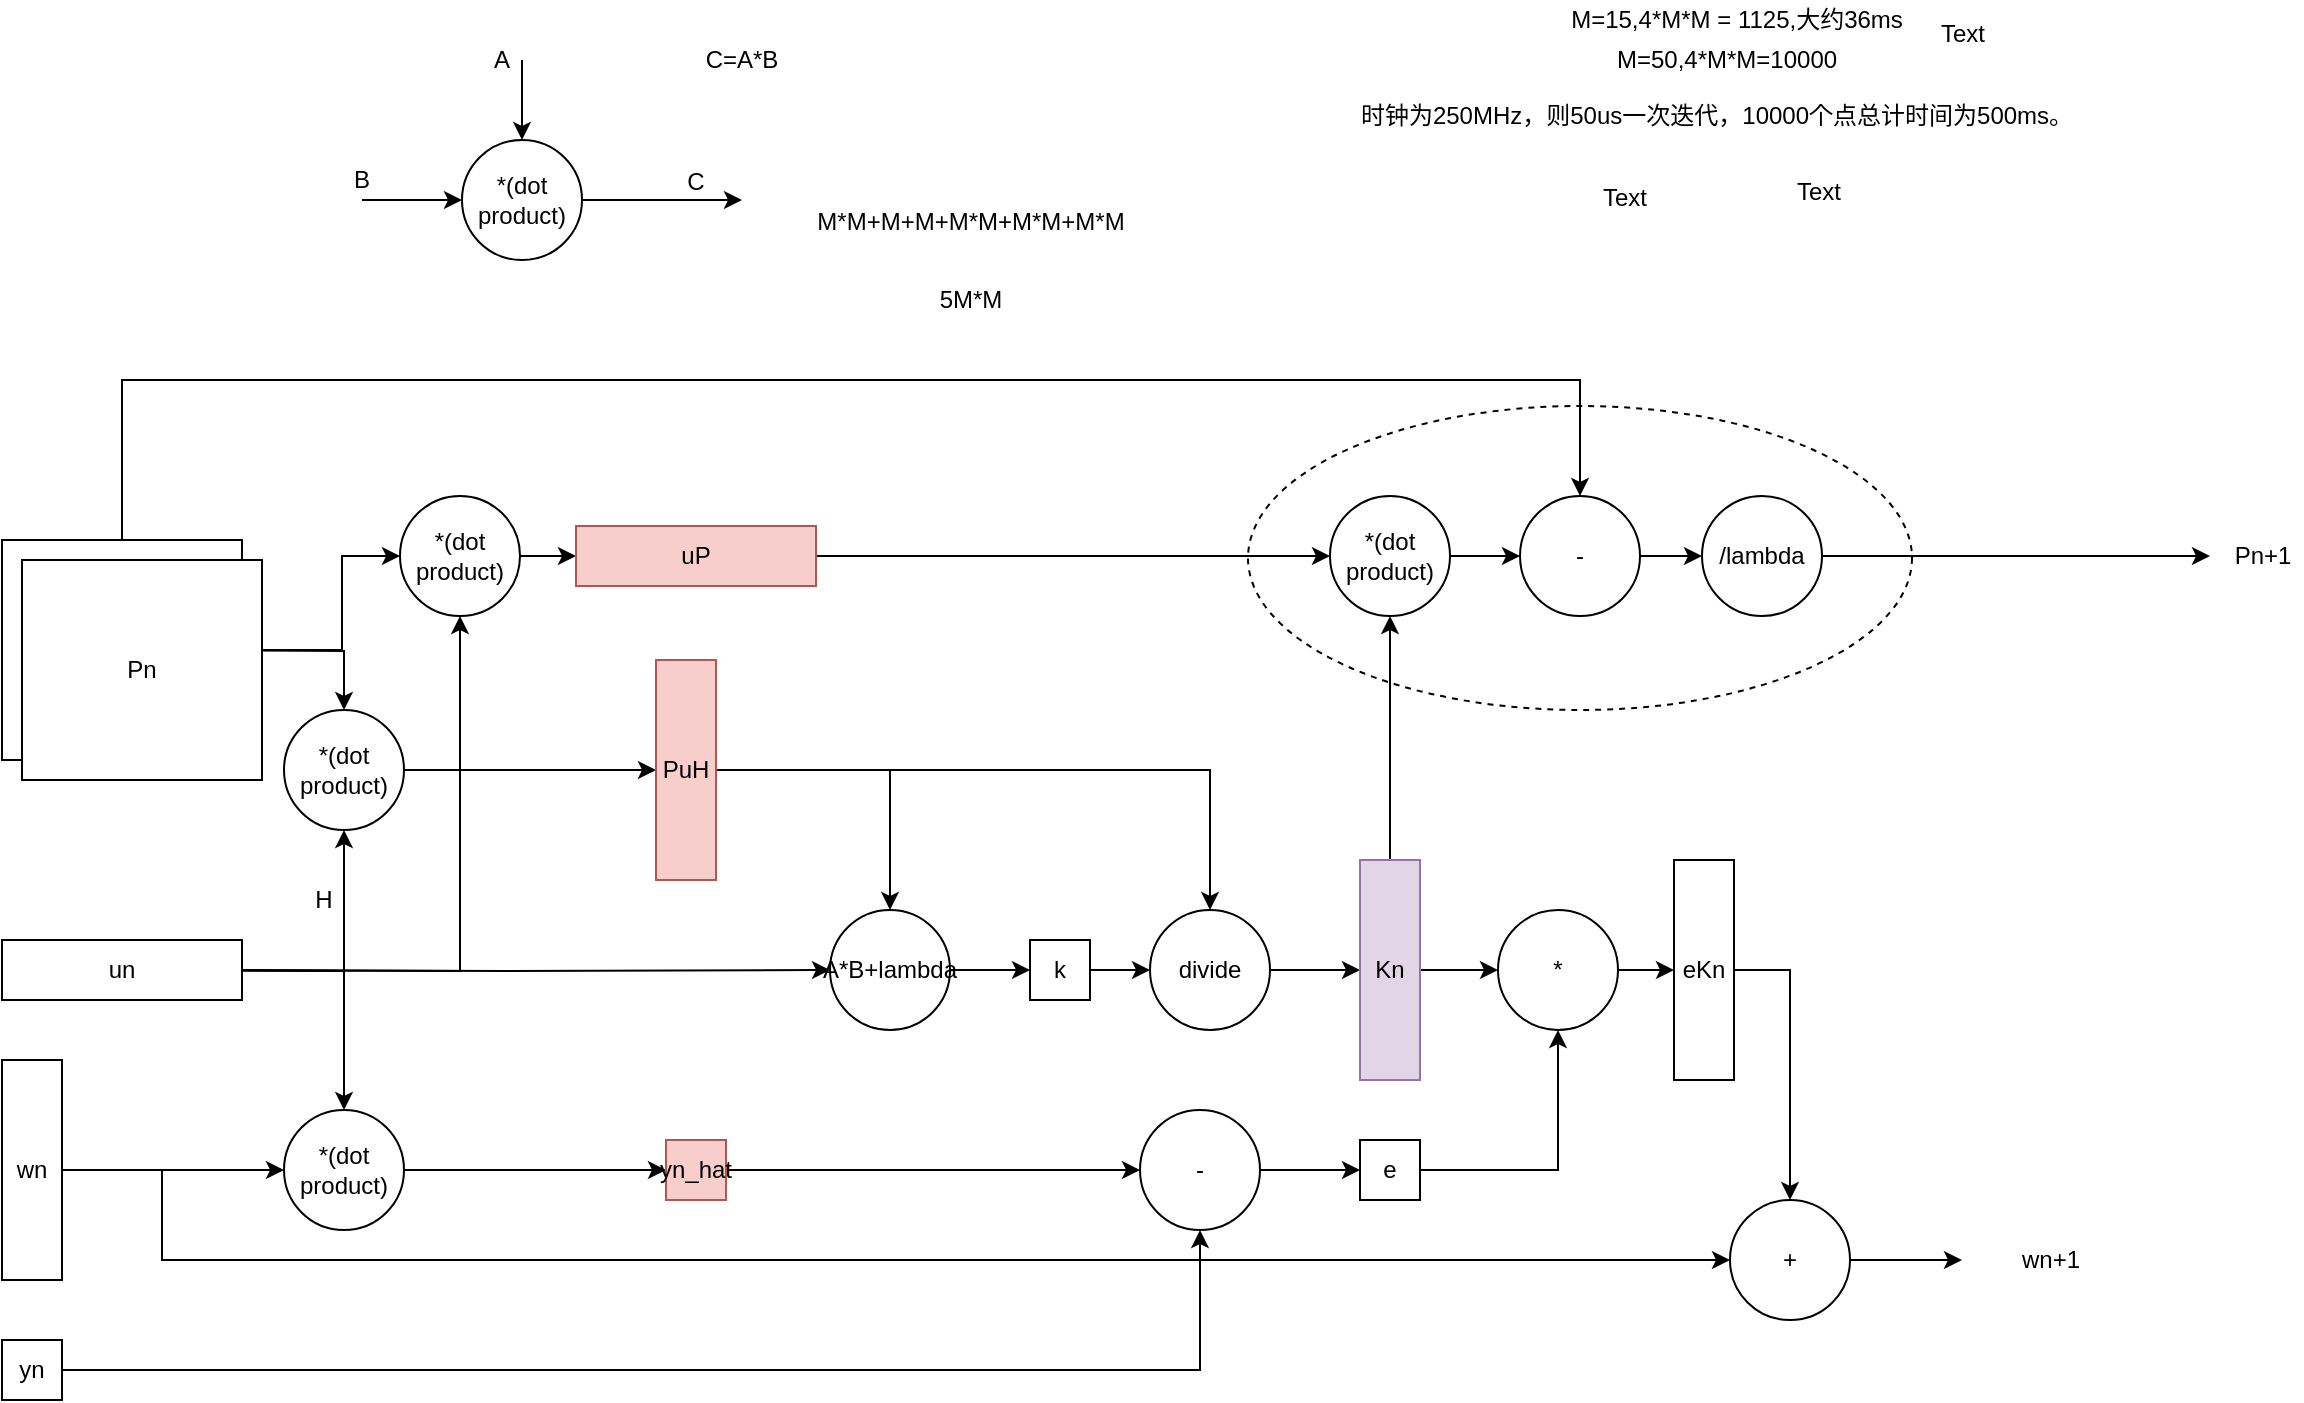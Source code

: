 <mxfile version="12.8.8" type="github">
  <diagram id="162ahH6TOwHkFFG7bQDZ" name="Page-1">
    <mxGraphModel dx="1422" dy="839" grid="1" gridSize="10" guides="1" tooltips="1" connect="1" arrows="1" fold="1" page="1" pageScale="1" pageWidth="1169" pageHeight="827" math="0" shadow="0">
      <root>
        <mxCell id="0" />
        <mxCell id="1" parent="0" />
        <mxCell id="3Qr4NYU3PoRgxUEai59K-22" style="edgeStyle=orthogonalEdgeStyle;rounded=0;orthogonalLoop=1;jettySize=auto;html=1;exitX=1;exitY=0.5;exitDx=0;exitDy=0;entryX=0.5;entryY=1;entryDx=0;entryDy=0;" parent="1" source="3Qr4NYU3PoRgxUEai59K-2" target="3Qr4NYU3PoRgxUEai59K-3" edge="1">
          <mxGeometry relative="1" as="geometry" />
        </mxCell>
        <mxCell id="3Qr4NYU3PoRgxUEai59K-2" value="yn" style="rounded=0;whiteSpace=wrap;html=1;" parent="1" vertex="1">
          <mxGeometry y="720" width="30" height="30" as="geometry" />
        </mxCell>
        <mxCell id="3Qr4NYU3PoRgxUEai59K-45" value="" style="edgeStyle=orthogonalEdgeStyle;rounded=0;orthogonalLoop=1;jettySize=auto;html=1;entryX=0;entryY=0.5;entryDx=0;entryDy=0;" parent="1" source="3Qr4NYU3PoRgxUEai59K-3" target="3Qr4NYU3PoRgxUEai59K-46" edge="1">
          <mxGeometry relative="1" as="geometry">
            <mxPoint x="709" y="635" as="targetPoint" />
          </mxGeometry>
        </mxCell>
        <mxCell id="3Qr4NYU3PoRgxUEai59K-3" value="-" style="ellipse;whiteSpace=wrap;html=1;aspect=fixed;" parent="1" vertex="1">
          <mxGeometry x="569" y="605" width="60" height="60" as="geometry" />
        </mxCell>
        <mxCell id="3Qr4NYU3PoRgxUEai59K-9" style="edgeStyle=orthogonalEdgeStyle;rounded=0;orthogonalLoop=1;jettySize=auto;html=1;exitX=1;exitY=0.5;exitDx=0;exitDy=0;" parent="1" target="3Qr4NYU3PoRgxUEai59K-7" edge="1">
          <mxGeometry relative="1" as="geometry">
            <mxPoint x="91" y="535" as="sourcePoint" />
          </mxGeometry>
        </mxCell>
        <mxCell id="3Qr4NYU3PoRgxUEai59K-18" style="edgeStyle=orthogonalEdgeStyle;rounded=0;orthogonalLoop=1;jettySize=auto;html=1;exitX=1;exitY=0.5;exitDx=0;exitDy=0;entryX=0.5;entryY=1;entryDx=0;entryDy=0;" parent="1" target="3Qr4NYU3PoRgxUEai59K-16" edge="1">
          <mxGeometry relative="1" as="geometry">
            <mxPoint x="91" y="535" as="sourcePoint" />
            <mxPoint x="190" y="480" as="targetPoint" />
          </mxGeometry>
        </mxCell>
        <mxCell id="3Qr4NYU3PoRgxUEai59K-25" style="edgeStyle=orthogonalEdgeStyle;rounded=0;orthogonalLoop=1;jettySize=auto;html=1;exitX=1;exitY=0.5;exitDx=0;exitDy=0;entryX=0.5;entryY=1;entryDx=0;entryDy=0;" parent="1" target="3Qr4NYU3PoRgxUEai59K-24" edge="1">
          <mxGeometry relative="1" as="geometry">
            <mxPoint x="91" y="535" as="sourcePoint" />
          </mxGeometry>
        </mxCell>
        <mxCell id="3Qr4NYU3PoRgxUEai59K-59" style="edgeStyle=orthogonalEdgeStyle;rounded=0;orthogonalLoop=1;jettySize=auto;html=1;exitX=1;exitY=0.5;exitDx=0;exitDy=0;entryX=0;entryY=0.5;entryDx=0;entryDy=0;" parent="1" target="3Qr4NYU3PoRgxUEai59K-8" edge="1">
          <mxGeometry relative="1" as="geometry">
            <mxPoint x="91" y="535" as="sourcePoint" />
          </mxGeometry>
        </mxCell>
        <mxCell id="3Qr4NYU3PoRgxUEai59K-4" value="un" style="rounded=0;whiteSpace=wrap;html=1;" parent="1" vertex="1">
          <mxGeometry y="520" width="120" height="30" as="geometry" />
        </mxCell>
        <mxCell id="3Qr4NYU3PoRgxUEai59K-10" style="edgeStyle=orthogonalEdgeStyle;rounded=0;orthogonalLoop=1;jettySize=auto;html=1;exitX=1;exitY=0.5;exitDx=0;exitDy=0;entryX=0;entryY=0.5;entryDx=0;entryDy=0;" parent="1" source="3Qr4NYU3PoRgxUEai59K-5" target="3Qr4NYU3PoRgxUEai59K-7" edge="1">
          <mxGeometry relative="1" as="geometry" />
        </mxCell>
        <mxCell id="3Qr4NYU3PoRgxUEai59K-88" style="edgeStyle=orthogonalEdgeStyle;rounded=0;orthogonalLoop=1;jettySize=auto;html=1;exitX=1;exitY=0.5;exitDx=0;exitDy=0;" parent="1" source="3Qr4NYU3PoRgxUEai59K-5" target="3Qr4NYU3PoRgxUEai59K-85" edge="1">
          <mxGeometry relative="1" as="geometry">
            <Array as="points">
              <mxPoint x="80" y="635" />
              <mxPoint x="80" y="680" />
            </Array>
          </mxGeometry>
        </mxCell>
        <mxCell id="3Qr4NYU3PoRgxUEai59K-5" value="wn" style="rounded=0;whiteSpace=wrap;html=1;" parent="1" vertex="1">
          <mxGeometry y="580" width="30" height="110" as="geometry" />
        </mxCell>
        <mxCell id="3Qr4NYU3PoRgxUEai59K-17" style="edgeStyle=orthogonalEdgeStyle;rounded=0;orthogonalLoop=1;jettySize=auto;html=1;exitX=1;exitY=0.5;exitDx=0;exitDy=0;entryX=0.5;entryY=0;entryDx=0;entryDy=0;" parent="1" target="3Qr4NYU3PoRgxUEai59K-16" edge="1">
          <mxGeometry relative="1" as="geometry">
            <mxPoint x="91" y="375" as="sourcePoint" />
          </mxGeometry>
        </mxCell>
        <mxCell id="3Qr4NYU3PoRgxUEai59K-26" style="edgeStyle=orthogonalEdgeStyle;rounded=0;orthogonalLoop=1;jettySize=auto;html=1;exitX=1;exitY=0.5;exitDx=0;exitDy=0;entryX=0;entryY=0.5;entryDx=0;entryDy=0;" parent="1" target="3Qr4NYU3PoRgxUEai59K-24" edge="1">
          <mxGeometry relative="1" as="geometry">
            <mxPoint x="91" y="375" as="sourcePoint" />
            <Array as="points">
              <mxPoint x="170" y="375" />
              <mxPoint x="170" y="328" />
            </Array>
          </mxGeometry>
        </mxCell>
        <mxCell id="3Qr4NYU3PoRgxUEai59K-76" style="edgeStyle=orthogonalEdgeStyle;rounded=0;orthogonalLoop=1;jettySize=auto;html=1;exitX=0.5;exitY=0;exitDx=0;exitDy=0;entryX=0.5;entryY=0;entryDx=0;entryDy=0;" parent="1" source="3Qr4NYU3PoRgxUEai59K-6" target="3Qr4NYU3PoRgxUEai59K-74" edge="1">
          <mxGeometry relative="1" as="geometry">
            <Array as="points">
              <mxPoint x="60" y="240" />
              <mxPoint x="789" y="240" />
            </Array>
          </mxGeometry>
        </mxCell>
        <mxCell id="3Qr4NYU3PoRgxUEai59K-6" value="Pn" style="rounded=0;whiteSpace=wrap;html=1;" parent="1" vertex="1">
          <mxGeometry y="320" width="120" height="110" as="geometry" />
        </mxCell>
        <mxCell id="3Qr4NYU3PoRgxUEai59K-14" style="edgeStyle=orthogonalEdgeStyle;rounded=0;orthogonalLoop=1;jettySize=auto;html=1;exitX=1;exitY=0.5;exitDx=0;exitDy=0;entryX=0;entryY=0.5;entryDx=0;entryDy=0;" parent="1" source="3Qr4NYU3PoRgxUEai59K-7" target="3Qr4NYU3PoRgxUEai59K-13" edge="1">
          <mxGeometry relative="1" as="geometry" />
        </mxCell>
        <mxCell id="3Qr4NYU3PoRgxUEai59K-7" value="*(dot product)" style="ellipse;whiteSpace=wrap;html=1;aspect=fixed;" parent="1" vertex="1">
          <mxGeometry x="141" y="605" width="60" height="60" as="geometry" />
        </mxCell>
        <mxCell id="3Qr4NYU3PoRgxUEai59K-32" style="edgeStyle=orthogonalEdgeStyle;rounded=0;orthogonalLoop=1;jettySize=auto;html=1;exitX=1;exitY=0.5;exitDx=0;exitDy=0;entryX=0;entryY=0.5;entryDx=0;entryDy=0;" parent="1" source="3Qr4NYU3PoRgxUEai59K-8" target="3Qr4NYU3PoRgxUEai59K-31" edge="1">
          <mxGeometry relative="1" as="geometry" />
        </mxCell>
        <mxCell id="3Qr4NYU3PoRgxUEai59K-8" value="A*B+lambda" style="ellipse;whiteSpace=wrap;html=1;aspect=fixed;" parent="1" vertex="1">
          <mxGeometry x="414" y="505" width="60" height="60" as="geometry" />
        </mxCell>
        <mxCell id="Plml5IhfpWfDMB7bWIk1-1" style="edgeStyle=orthogonalEdgeStyle;rounded=0;orthogonalLoop=1;jettySize=auto;html=1;exitX=1;exitY=0.5;exitDx=0;exitDy=0;" edge="1" parent="1" source="3Qr4NYU3PoRgxUEai59K-13" target="3Qr4NYU3PoRgxUEai59K-3">
          <mxGeometry relative="1" as="geometry" />
        </mxCell>
        <mxCell id="3Qr4NYU3PoRgxUEai59K-13" value="yn_hat" style="rounded=0;whiteSpace=wrap;html=1;fillColor=#f8cecc;strokeColor=#b85450;" parent="1" vertex="1">
          <mxGeometry x="332" y="620" width="30" height="30" as="geometry" />
        </mxCell>
        <mxCell id="3Qr4NYU3PoRgxUEai59K-21" style="edgeStyle=orthogonalEdgeStyle;rounded=0;orthogonalLoop=1;jettySize=auto;html=1;exitX=1;exitY=0.5;exitDx=0;exitDy=0;entryX=0;entryY=0.5;entryDx=0;entryDy=0;" parent="1" source="3Qr4NYU3PoRgxUEai59K-16" target="3Qr4NYU3PoRgxUEai59K-20" edge="1">
          <mxGeometry relative="1" as="geometry" />
        </mxCell>
        <mxCell id="3Qr4NYU3PoRgxUEai59K-16" value="*(dot product)" style="ellipse;whiteSpace=wrap;html=1;aspect=fixed;" parent="1" vertex="1">
          <mxGeometry x="141" y="405" width="60" height="60" as="geometry" />
        </mxCell>
        <mxCell id="3Qr4NYU3PoRgxUEai59K-19" value="H" style="text;html=1;strokeColor=none;fillColor=none;align=center;verticalAlign=middle;whiteSpace=wrap;rounded=0;" parent="1" vertex="1">
          <mxGeometry x="141" y="490" width="40" height="20" as="geometry" />
        </mxCell>
        <mxCell id="3Qr4NYU3PoRgxUEai59K-62" style="edgeStyle=orthogonalEdgeStyle;rounded=0;orthogonalLoop=1;jettySize=auto;html=1;exitX=1;exitY=0.5;exitDx=0;exitDy=0;" parent="1" source="3Qr4NYU3PoRgxUEai59K-20" target="3Qr4NYU3PoRgxUEai59K-47" edge="1">
          <mxGeometry relative="1" as="geometry" />
        </mxCell>
        <mxCell id="3Qr4NYU3PoRgxUEai59K-78" style="edgeStyle=orthogonalEdgeStyle;rounded=0;orthogonalLoop=1;jettySize=auto;html=1;exitX=1;exitY=0.5;exitDx=0;exitDy=0;entryX=0.5;entryY=0;entryDx=0;entryDy=0;" parent="1" source="3Qr4NYU3PoRgxUEai59K-20" target="3Qr4NYU3PoRgxUEai59K-8" edge="1">
          <mxGeometry relative="1" as="geometry" />
        </mxCell>
        <mxCell id="3Qr4NYU3PoRgxUEai59K-20" value="PuH" style="rounded=0;whiteSpace=wrap;html=1;fillColor=#f8cecc;strokeColor=#b85450;" parent="1" vertex="1">
          <mxGeometry x="327" y="380" width="30" height="110" as="geometry" />
        </mxCell>
        <mxCell id="3Qr4NYU3PoRgxUEai59K-28" style="edgeStyle=orthogonalEdgeStyle;rounded=0;orthogonalLoop=1;jettySize=auto;html=1;exitX=1;exitY=0.5;exitDx=0;exitDy=0;entryX=0;entryY=0.5;entryDx=0;entryDy=0;" parent="1" source="3Qr4NYU3PoRgxUEai59K-24" target="3Qr4NYU3PoRgxUEai59K-27" edge="1">
          <mxGeometry relative="1" as="geometry" />
        </mxCell>
        <mxCell id="3Qr4NYU3PoRgxUEai59K-24" value="*(dot product)" style="ellipse;whiteSpace=wrap;html=1;aspect=fixed;" parent="1" vertex="1">
          <mxGeometry x="199" y="298" width="60" height="60" as="geometry" />
        </mxCell>
        <mxCell id="3Qr4NYU3PoRgxUEai59K-65" style="edgeStyle=orthogonalEdgeStyle;rounded=0;orthogonalLoop=1;jettySize=auto;html=1;exitX=1;exitY=0.5;exitDx=0;exitDy=0;entryX=0;entryY=0.5;entryDx=0;entryDy=0;" parent="1" source="3Qr4NYU3PoRgxUEai59K-27" target="3Qr4NYU3PoRgxUEai59K-64" edge="1">
          <mxGeometry relative="1" as="geometry" />
        </mxCell>
        <mxCell id="3Qr4NYU3PoRgxUEai59K-27" value="uP" style="rounded=0;whiteSpace=wrap;html=1;fillColor=#f8cecc;strokeColor=#b85450;" parent="1" vertex="1">
          <mxGeometry x="287" y="313" width="120" height="30" as="geometry" />
        </mxCell>
        <mxCell id="3Qr4NYU3PoRgxUEai59K-49" style="edgeStyle=orthogonalEdgeStyle;rounded=0;orthogonalLoop=1;jettySize=auto;html=1;exitX=1;exitY=0.5;exitDx=0;exitDy=0;entryX=0;entryY=0.5;entryDx=0;entryDy=0;" parent="1" source="3Qr4NYU3PoRgxUEai59K-31" target="3Qr4NYU3PoRgxUEai59K-47" edge="1">
          <mxGeometry relative="1" as="geometry" />
        </mxCell>
        <mxCell id="3Qr4NYU3PoRgxUEai59K-31" value="k" style="rounded=0;whiteSpace=wrap;html=1;" parent="1" vertex="1">
          <mxGeometry x="514" y="520" width="30" height="30" as="geometry" />
        </mxCell>
        <mxCell id="3Qr4NYU3PoRgxUEai59K-37" value="" style="edgeStyle=orthogonalEdgeStyle;rounded=0;orthogonalLoop=1;jettySize=auto;html=1;" parent="1" source="3Qr4NYU3PoRgxUEai59K-33" edge="1">
          <mxGeometry relative="1" as="geometry">
            <mxPoint x="370" y="150" as="targetPoint" />
          </mxGeometry>
        </mxCell>
        <mxCell id="3Qr4NYU3PoRgxUEai59K-33" value="*(dot product)" style="ellipse;whiteSpace=wrap;html=1;aspect=fixed;" parent="1" vertex="1">
          <mxGeometry x="230" y="120" width="60" height="60" as="geometry" />
        </mxCell>
        <mxCell id="3Qr4NYU3PoRgxUEai59K-34" value="" style="endArrow=classic;html=1;entryX=0;entryY=0.5;entryDx=0;entryDy=0;" parent="1" target="3Qr4NYU3PoRgxUEai59K-33" edge="1">
          <mxGeometry width="50" height="50" relative="1" as="geometry">
            <mxPoint x="180" y="150" as="sourcePoint" />
            <mxPoint x="160" y="140" as="targetPoint" />
          </mxGeometry>
        </mxCell>
        <mxCell id="3Qr4NYU3PoRgxUEai59K-35" value="" style="endArrow=classic;html=1;entryX=0.5;entryY=0;entryDx=0;entryDy=0;" parent="1" target="3Qr4NYU3PoRgxUEai59K-33" edge="1">
          <mxGeometry width="50" height="50" relative="1" as="geometry">
            <mxPoint x="260" y="80" as="sourcePoint" />
            <mxPoint x="260" y="80" as="targetPoint" />
          </mxGeometry>
        </mxCell>
        <mxCell id="3Qr4NYU3PoRgxUEai59K-38" value="B" style="text;html=1;strokeColor=none;fillColor=none;align=center;verticalAlign=middle;whiteSpace=wrap;rounded=0;" parent="1" vertex="1">
          <mxGeometry x="160" y="130" width="40" height="20" as="geometry" />
        </mxCell>
        <mxCell id="3Qr4NYU3PoRgxUEai59K-39" value="A" style="text;html=1;strokeColor=none;fillColor=none;align=center;verticalAlign=middle;whiteSpace=wrap;rounded=0;" parent="1" vertex="1">
          <mxGeometry x="230" y="70" width="40" height="20" as="geometry" />
        </mxCell>
        <mxCell id="3Qr4NYU3PoRgxUEai59K-40" value="C" style="text;html=1;strokeColor=none;fillColor=none;align=center;verticalAlign=middle;whiteSpace=wrap;rounded=0;" parent="1" vertex="1">
          <mxGeometry x="327" y="131" width="40" height="20" as="geometry" />
        </mxCell>
        <mxCell id="3Qr4NYU3PoRgxUEai59K-42" value="C=A*B" style="text;html=1;strokeColor=none;fillColor=none;align=center;verticalAlign=middle;whiteSpace=wrap;rounded=0;" parent="1" vertex="1">
          <mxGeometry x="350" y="70" width="40" height="20" as="geometry" />
        </mxCell>
        <mxCell id="3Qr4NYU3PoRgxUEai59K-51" style="edgeStyle=orthogonalEdgeStyle;rounded=0;orthogonalLoop=1;jettySize=auto;html=1;exitX=1;exitY=0.5;exitDx=0;exitDy=0;entryX=0.5;entryY=1;entryDx=0;entryDy=0;" parent="1" source="3Qr4NYU3PoRgxUEai59K-46" target="3Qr4NYU3PoRgxUEai59K-52" edge="1">
          <mxGeometry relative="1" as="geometry">
            <mxPoint x="1155" y="540" as="targetPoint" />
          </mxGeometry>
        </mxCell>
        <mxCell id="3Qr4NYU3PoRgxUEai59K-46" value="e" style="rounded=0;whiteSpace=wrap;html=1;" parent="1" vertex="1">
          <mxGeometry x="679" y="620" width="30" height="30" as="geometry" />
        </mxCell>
        <mxCell id="3Qr4NYU3PoRgxUEai59K-56" style="edgeStyle=orthogonalEdgeStyle;rounded=0;orthogonalLoop=1;jettySize=auto;html=1;exitX=1;exitY=0.5;exitDx=0;exitDy=0;entryX=0;entryY=0.5;entryDx=0;entryDy=0;" parent="1" source="3Qr4NYU3PoRgxUEai59K-47" target="3Qr4NYU3PoRgxUEai59K-50" edge="1">
          <mxGeometry relative="1" as="geometry" />
        </mxCell>
        <mxCell id="3Qr4NYU3PoRgxUEai59K-47" value="divide" style="ellipse;whiteSpace=wrap;html=1;aspect=fixed;" parent="1" vertex="1">
          <mxGeometry x="574" y="505" width="60" height="60" as="geometry" />
        </mxCell>
        <mxCell id="3Qr4NYU3PoRgxUEai59K-66" style="edgeStyle=orthogonalEdgeStyle;rounded=0;orthogonalLoop=1;jettySize=auto;html=1;exitX=0.5;exitY=0;exitDx=0;exitDy=0;" parent="1" source="3Qr4NYU3PoRgxUEai59K-50" target="3Qr4NYU3PoRgxUEai59K-64" edge="1">
          <mxGeometry relative="1" as="geometry" />
        </mxCell>
        <mxCell id="3Qr4NYU3PoRgxUEai59K-93" style="edgeStyle=orthogonalEdgeStyle;rounded=0;orthogonalLoop=1;jettySize=auto;html=1;exitX=1;exitY=0.5;exitDx=0;exitDy=0;entryX=0;entryY=0.5;entryDx=0;entryDy=0;" parent="1" source="3Qr4NYU3PoRgxUEai59K-50" target="3Qr4NYU3PoRgxUEai59K-52" edge="1">
          <mxGeometry relative="1" as="geometry" />
        </mxCell>
        <mxCell id="3Qr4NYU3PoRgxUEai59K-50" value="Kn" style="rounded=0;whiteSpace=wrap;html=1;fillColor=#e1d5e7;strokeColor=#9673a6;" parent="1" vertex="1">
          <mxGeometry x="679" y="480" width="30" height="110" as="geometry" />
        </mxCell>
        <mxCell id="3Qr4NYU3PoRgxUEai59K-69" style="edgeStyle=orthogonalEdgeStyle;rounded=0;orthogonalLoop=1;jettySize=auto;html=1;exitX=1;exitY=0.5;exitDx=0;exitDy=0;entryX=0;entryY=0.5;entryDx=0;entryDy=0;" parent="1" source="3Qr4NYU3PoRgxUEai59K-52" target="3Qr4NYU3PoRgxUEai59K-57" edge="1">
          <mxGeometry relative="1" as="geometry" />
        </mxCell>
        <mxCell id="3Qr4NYU3PoRgxUEai59K-52" value="*" style="ellipse;whiteSpace=wrap;html=1;aspect=fixed;" parent="1" vertex="1">
          <mxGeometry x="748" y="505" width="60" height="60" as="geometry" />
        </mxCell>
        <mxCell id="3Qr4NYU3PoRgxUEai59K-70" style="edgeStyle=orthogonalEdgeStyle;rounded=0;orthogonalLoop=1;jettySize=auto;html=1;exitX=1;exitY=0.5;exitDx=0;exitDy=0;entryX=0.5;entryY=0;entryDx=0;entryDy=0;" parent="1" source="3Qr4NYU3PoRgxUEai59K-57" target="3Qr4NYU3PoRgxUEai59K-85" edge="1">
          <mxGeometry relative="1" as="geometry">
            <mxPoint x="898" y="535" as="targetPoint" />
          </mxGeometry>
        </mxCell>
        <mxCell id="3Qr4NYU3PoRgxUEai59K-57" value="eKn" style="rounded=0;whiteSpace=wrap;html=1;" parent="1" vertex="1">
          <mxGeometry x="836" y="480" width="30" height="110" as="geometry" />
        </mxCell>
        <mxCell id="3Qr4NYU3PoRgxUEai59K-68" style="edgeStyle=orthogonalEdgeStyle;rounded=0;orthogonalLoop=1;jettySize=auto;html=1;exitX=1;exitY=0.5;exitDx=0;exitDy=0;entryX=0;entryY=0.5;entryDx=0;entryDy=0;" parent="1" source="3Qr4NYU3PoRgxUEai59K-64" target="3Qr4NYU3PoRgxUEai59K-74" edge="1">
          <mxGeometry relative="1" as="geometry">
            <mxPoint x="834" y="328" as="targetPoint" />
          </mxGeometry>
        </mxCell>
        <mxCell id="3Qr4NYU3PoRgxUEai59K-64" value="*(dot product)" style="ellipse;whiteSpace=wrap;html=1;aspect=fixed;" parent="1" vertex="1">
          <mxGeometry x="664" y="298" width="60" height="60" as="geometry" />
        </mxCell>
        <mxCell id="3Qr4NYU3PoRgxUEai59K-80" style="edgeStyle=orthogonalEdgeStyle;rounded=0;orthogonalLoop=1;jettySize=auto;html=1;exitX=1;exitY=0.5;exitDx=0;exitDy=0;entryX=0;entryY=0.5;entryDx=0;entryDy=0;" parent="1" source="3Qr4NYU3PoRgxUEai59K-74" edge="1" target="3Qr4NYU3PoRgxUEai59K-81">
          <mxGeometry relative="1" as="geometry">
            <mxPoint x="1094" y="328" as="targetPoint" />
          </mxGeometry>
        </mxCell>
        <mxCell id="3Qr4NYU3PoRgxUEai59K-74" value="-" style="ellipse;whiteSpace=wrap;html=1;aspect=fixed;" parent="1" vertex="1">
          <mxGeometry x="759" y="298" width="60" height="60" as="geometry" />
        </mxCell>
        <mxCell id="3Qr4NYU3PoRgxUEai59K-82" style="edgeStyle=orthogonalEdgeStyle;rounded=0;orthogonalLoop=1;jettySize=auto;html=1;exitX=1;exitY=0.5;exitDx=0;exitDy=0;" parent="1" source="3Qr4NYU3PoRgxUEai59K-81" edge="1">
          <mxGeometry relative="1" as="geometry">
            <mxPoint x="1104" y="328" as="targetPoint" />
          </mxGeometry>
        </mxCell>
        <mxCell id="3Qr4NYU3PoRgxUEai59K-81" value="/lambda" style="ellipse;whiteSpace=wrap;html=1;aspect=fixed;" parent="1" vertex="1">
          <mxGeometry x="850" y="298" width="60" height="60" as="geometry" />
        </mxCell>
        <mxCell id="3Qr4NYU3PoRgxUEai59K-94" style="edgeStyle=orthogonalEdgeStyle;rounded=0;orthogonalLoop=1;jettySize=auto;html=1;exitX=1;exitY=0.5;exitDx=0;exitDy=0;" parent="1" source="3Qr4NYU3PoRgxUEai59K-85" edge="1">
          <mxGeometry relative="1" as="geometry">
            <mxPoint x="980" y="680" as="targetPoint" />
          </mxGeometry>
        </mxCell>
        <mxCell id="3Qr4NYU3PoRgxUEai59K-85" value="+" style="ellipse;whiteSpace=wrap;html=1;aspect=fixed;" parent="1" vertex="1">
          <mxGeometry x="864" y="650" width="60" height="60" as="geometry" />
        </mxCell>
        <mxCell id="3Qr4NYU3PoRgxUEai59K-91" value="Pn+1" style="text;html=1;align=center;verticalAlign=middle;resizable=0;points=[];autosize=1;" parent="1" vertex="1">
          <mxGeometry x="1110" y="318" width="40" height="20" as="geometry" />
        </mxCell>
        <mxCell id="3Qr4NYU3PoRgxUEai59K-92" value="wn+1" style="text;html=1;align=center;verticalAlign=middle;resizable=0;points=[];autosize=1;" parent="1" vertex="1">
          <mxGeometry x="1004" y="670" width="40" height="20" as="geometry" />
        </mxCell>
        <mxCell id="Plml5IhfpWfDMB7bWIk1-2" value="Pn" style="rounded=0;whiteSpace=wrap;html=1;" vertex="1" parent="1">
          <mxGeometry x="10" y="330" width="120" height="110" as="geometry" />
        </mxCell>
        <mxCell id="Plml5IhfpWfDMB7bWIk1-4" value="M*M+M+M+M*M+M*M+M*M" style="text;html=1;align=center;verticalAlign=middle;resizable=0;points=[];autosize=1;" vertex="1" parent="1">
          <mxGeometry x="399" y="151" width="170" height="20" as="geometry" />
        </mxCell>
        <mxCell id="Plml5IhfpWfDMB7bWIk1-5" value="5M*M" style="text;html=1;align=center;verticalAlign=middle;resizable=0;points=[];autosize=1;" vertex="1" parent="1">
          <mxGeometry x="459" y="190" width="50" height="20" as="geometry" />
        </mxCell>
        <mxCell id="Plml5IhfpWfDMB7bWIk1-6" value="M=50,4*M*M=10000" style="text;html=1;align=center;verticalAlign=middle;resizable=0;points=[];autosize=1;" vertex="1" parent="1">
          <mxGeometry x="797" y="70" width="130" height="20" as="geometry" />
        </mxCell>
        <mxCell id="Plml5IhfpWfDMB7bWIk1-8" value="时钟为250MHz，则50us一次迭代，10000个点总计时间为500ms。" style="text;html=1;align=center;verticalAlign=middle;resizable=0;points=[];autosize=1;" vertex="1" parent="1">
          <mxGeometry x="672" y="98" width="370" height="20" as="geometry" />
        </mxCell>
        <mxCell id="Plml5IhfpWfDMB7bWIk1-9" value="M=15,4*M*M = 1125,大约36ms" style="text;html=1;align=center;verticalAlign=middle;resizable=0;points=[];autosize=1;" vertex="1" parent="1">
          <mxGeometry x="777" y="50" width="180" height="20" as="geometry" />
        </mxCell>
        <mxCell id="Plml5IhfpWfDMB7bWIk1-11" value="Text" style="text;html=1;align=center;verticalAlign=middle;resizable=0;points=[];autosize=1;" vertex="1" parent="1">
          <mxGeometry x="791" y="139" width="40" height="20" as="geometry" />
        </mxCell>
        <mxCell id="Plml5IhfpWfDMB7bWIk1-12" value="Text" style="text;html=1;align=center;verticalAlign=middle;resizable=0;points=[];autosize=1;" vertex="1" parent="1">
          <mxGeometry x="888" y="136" width="40" height="20" as="geometry" />
        </mxCell>
        <mxCell id="Plml5IhfpWfDMB7bWIk1-13" value="Text" style="text;html=1;align=center;verticalAlign=middle;resizable=0;points=[];autosize=1;" vertex="1" parent="1">
          <mxGeometry x="960" y="57" width="40" height="20" as="geometry" />
        </mxCell>
        <mxCell id="Plml5IhfpWfDMB7bWIk1-16" value="" style="ellipse;whiteSpace=wrap;html=1;dashed=1;fillColor=none;gradientColor=#ffffff;" vertex="1" parent="1">
          <mxGeometry x="623" y="253" width="332" height="152" as="geometry" />
        </mxCell>
      </root>
    </mxGraphModel>
  </diagram>
</mxfile>
